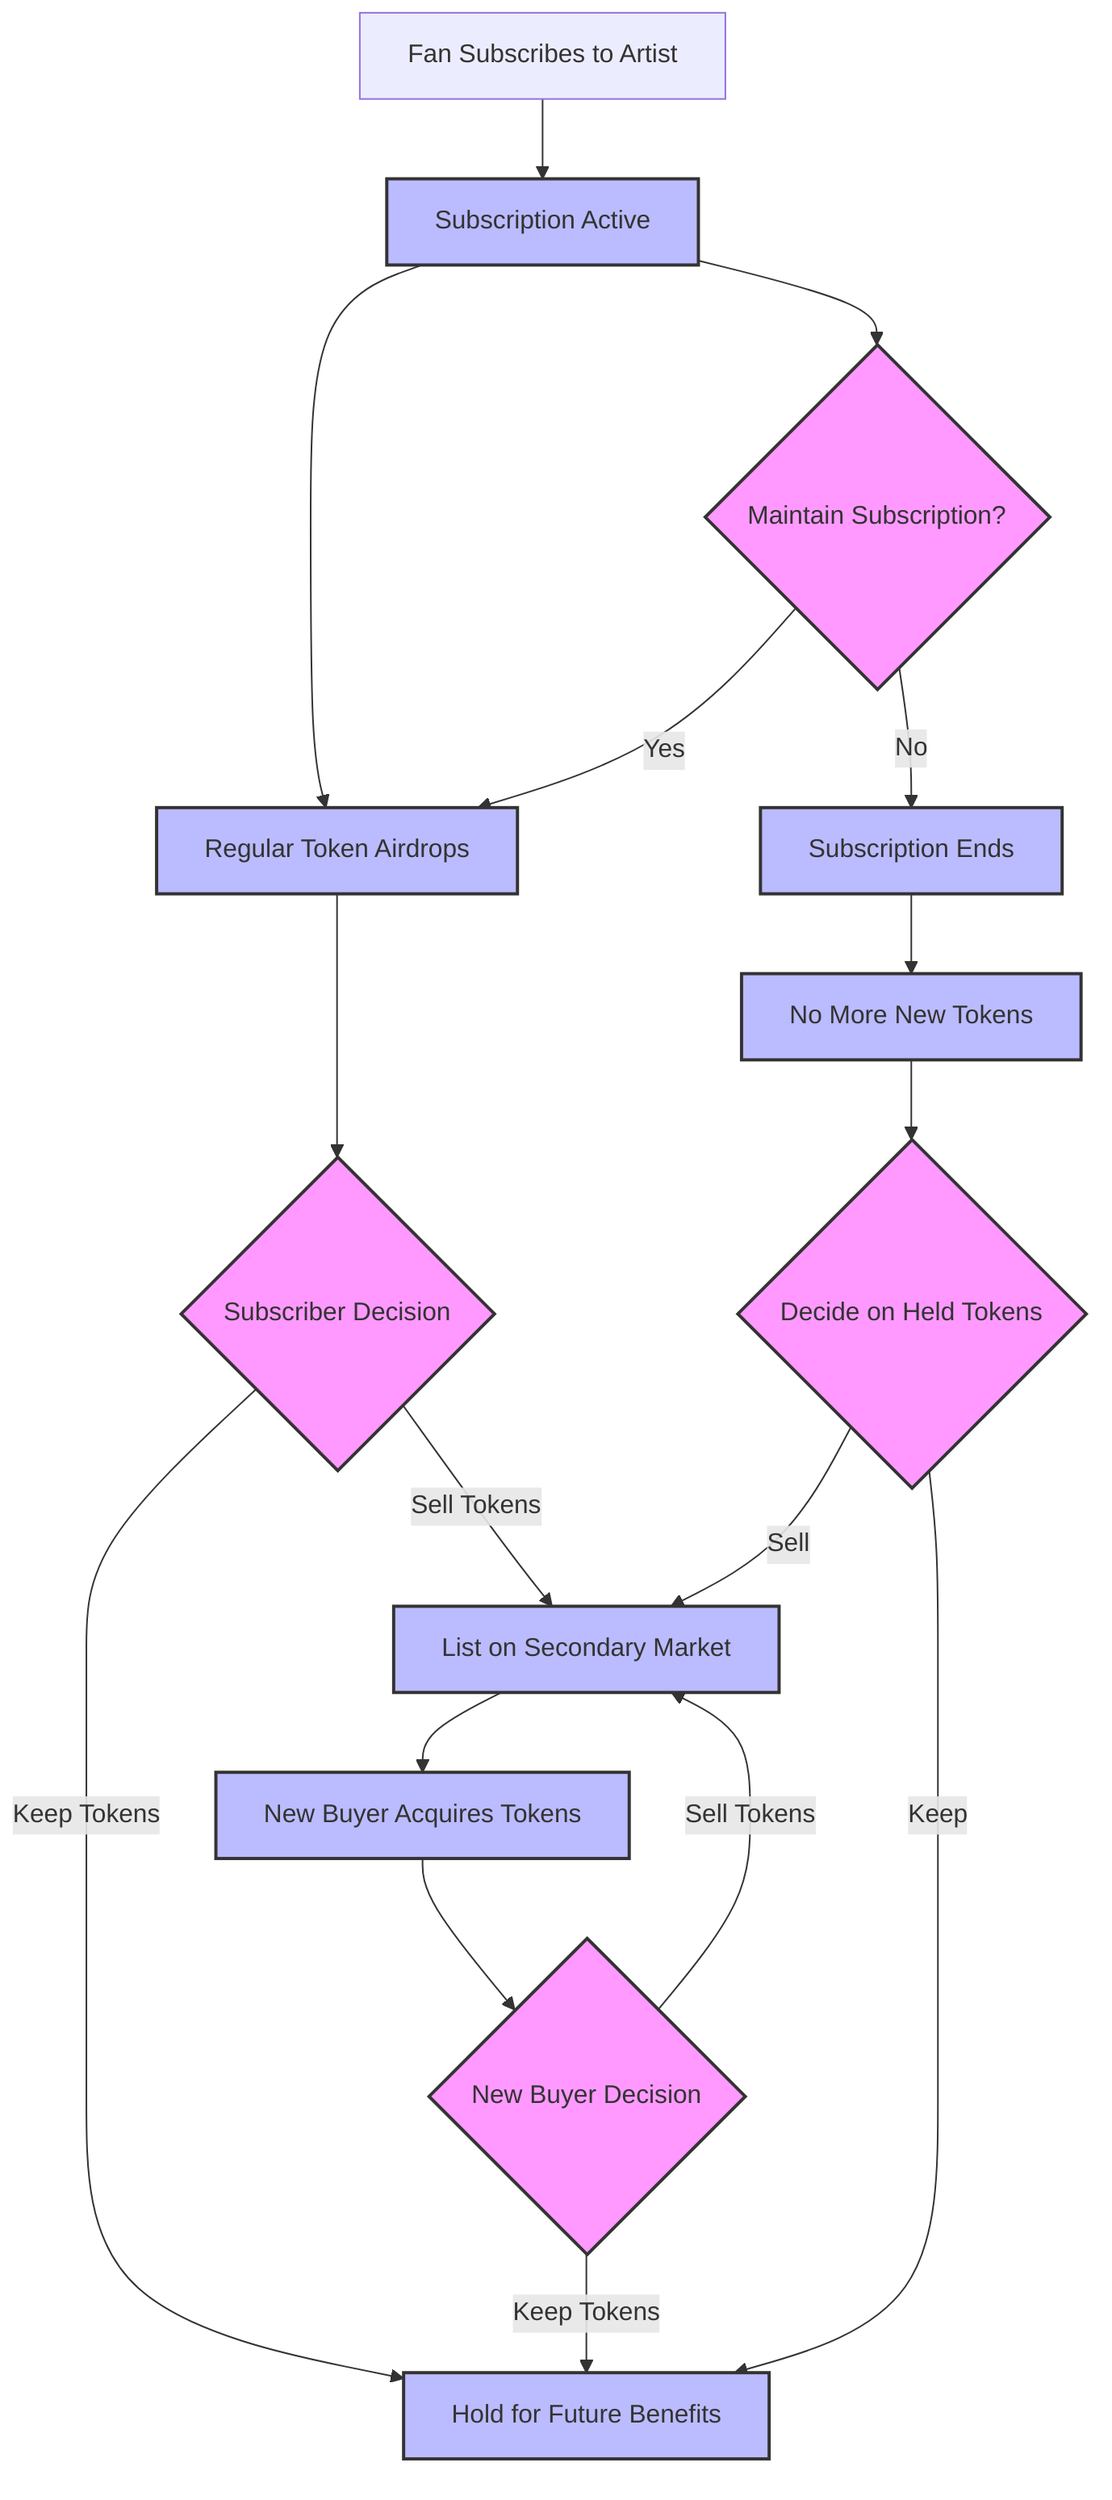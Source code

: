 graph TD
    A[Fan Subscribes to Artist] --> B[Subscription Active]
    B --> C[Regular Token Airdrops]
    C --> D{Subscriber Decision}
    D -->|Keep Tokens| E[Hold for Future Benefits]
    D -->|Sell Tokens| F[List on Secondary Market]
    F --> G[New Buyer Acquires Tokens]
    G --> H{New Buyer Decision}
    H -->|Keep Tokens| E
    H -->|Sell Tokens| F
    B --> I{Maintain Subscription?}
    I -->|Yes| C
    I -->|No| J[Subscription Ends]
    J --> K[No More New Tokens]
    K --> L{Decide on Held Tokens}
    L -->|Keep| E
    L -->|Sell| F

    classDef decision fill:#f9f,stroke:#333,stroke-width:2px;
    class D,H,I,L decision;
    classDef process fill:#bbf,stroke:#333,stroke-width:2px;
    class B,C,E,F,G,J,K process;